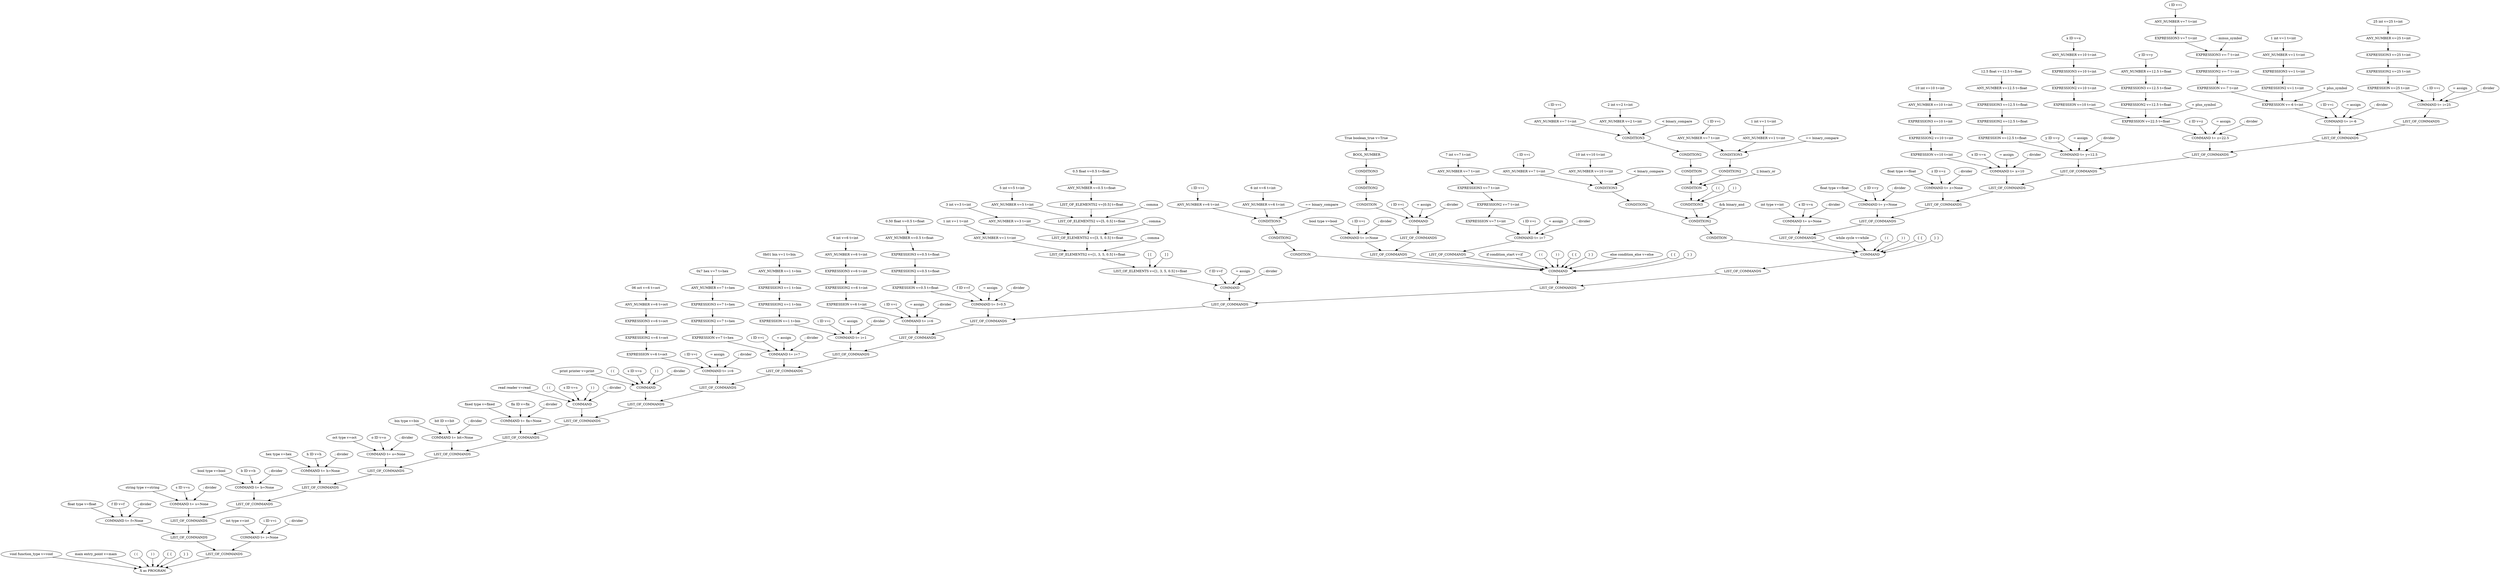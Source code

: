 // The Round Table
digraph {
	193 [label="X as COMMAND"]
	7 [label="int type v=int"]
	7 -> 193
	8 [label="i ID v=i"]
	8 -> 193
	9 [label="; divider"]
	9 -> 193
	194 [label="X as COMMAND"]
	12 [label="float type v=float"]
	12 -> 194
	13 [label="f ID v=f"]
	13 -> 194
	14 [label="; divider"]
	14 -> 194
	195 [label="X as COMMAND"]
	16 [label="string type v=string"]
	16 -> 195
	17 [label="s ID v=s"]
	17 -> 195
	18 [label="; divider"]
	18 -> 195
	196 [label="X as COMMAND"]
	20 [label="bool type v=bool"]
	20 -> 196
	21 [label="b ID v=b"]
	21 -> 196
	22 [label="; divider"]
	22 -> 196
	197 [label="X as COMMAND"]
	25 [label="hex type v=hex"]
	25 -> 197
	26 [label="h ID v=h"]
	26 -> 197
	27 [label="; divider"]
	27 -> 197
	198 [label="X as COMMAND"]
	29 [label="oct type v=oct"]
	29 -> 198
	30 [label="o ID v=o"]
	30 -> 198
	31 [label="; divider"]
	31 -> 198
	199 [label="X as COMMAND"]
	33 [label="bin type v=bin"]
	33 -> 199
	34 [label="bit ID v=bit"]
	34 -> 199
	35 [label="; divider"]
	35 -> 199
	200 [label="X as COMMAND"]
	37 [label="fixed type v=fixed"]
	37 -> 200
	38 [label="fix ID v=fix"]
	38 -> 200
	39 [label="; divider"]
	39 -> 200
	201 [label="X as COMMAND"]
	42 [label="read reader v=read"]
	42 -> 201
	43 [label="( ("]
	43 -> 201
	44 [label="s ID v=s"]
	44 -> 201
	45 [label=") )"]
	45 -> 201
	46 [label="; divider"]
	46 -> 201
	202 [label="X as COMMAND"]
	49 [label="print printer v=print"]
	49 -> 202
	50 [label="( ("]
	50 -> 202
	51 [label="s ID v=s"]
	51 -> 202
	52 [label=") )"]
	52 -> 202
	53 [label="; divider"]
	53 -> 202
	203 [label="X as ANY_NUMBER"]
	58 [label="06 oct v=6 t=oct"]
	58 -> 203
	204 [label="X as EXPRESSION3"]
	203 [label=" ANY_NUMBER v=6 t=oct"]
	203 -> 204
	205 [label="X as EXPRESSION2"]
	204 [label=" EXPRESSION3 v=6 t=oct"]
	204 -> 205
	206 [label="X as EXPRESSION"]
	205 [label=" EXPRESSION2 v=6 t=oct"]
	205 -> 206
	207 [label="X as COMMAND"]
	56 [label="i ID v=i"]
	56 -> 207
	57 [label="= assign"]
	57 -> 207
	206 [label=" EXPRESSION v=6 t=oct"]
	206 -> 207
	59 [label="; divider"]
	59 -> 207
	208 [label="X as ANY_NUMBER"]
	64 [label="0x7 hex v=7 t=hex"]
	64 -> 208
	209 [label="X as EXPRESSION3"]
	208 [label=" ANY_NUMBER v=7 t=hex"]
	208 -> 209
	210 [label="X as EXPRESSION2"]
	209 [label=" EXPRESSION3 v=7 t=hex"]
	209 -> 210
	211 [label="X as EXPRESSION"]
	210 [label=" EXPRESSION2 v=7 t=hex"]
	210 -> 211
	212 [label="X as COMMAND"]
	62 [label="i ID v=i"]
	62 -> 212
	63 [label="= assign"]
	63 -> 212
	211 [label=" EXPRESSION v=7 t=hex"]
	211 -> 212
	65 [label="; divider"]
	65 -> 212
	213 [label="X as ANY_NUMBER"]
	69 [label="0b01 bin v=1 t=bin"]
	69 -> 213
	214 [label="X as EXPRESSION3"]
	213 [label=" ANY_NUMBER v=1 t=bin"]
	213 -> 214
	215 [label="X as EXPRESSION2"]
	214 [label=" EXPRESSION3 v=1 t=bin"]
	214 -> 215
	216 [label="X as EXPRESSION"]
	215 [label=" EXPRESSION2 v=1 t=bin"]
	215 -> 216
	217 [label="X as COMMAND"]
	67 [label="i ID v=i"]
	67 -> 217
	68 [label="= assign"]
	68 -> 217
	216 [label=" EXPRESSION v=1 t=bin"]
	216 -> 217
	70 [label="; divider"]
	70 -> 217
	218 [label="X as ANY_NUMBER"]
	74 [label="6 int v=6 t=int"]
	74 -> 218
	219 [label="X as EXPRESSION3"]
	218 [label=" ANY_NUMBER v=6 t=int"]
	218 -> 219
	220 [label="X as EXPRESSION2"]
	219 [label=" EXPRESSION3 v=6 t=int"]
	219 -> 220
	221 [label="X as EXPRESSION"]
	220 [label=" EXPRESSION2 v=6 t=int"]
	220 -> 221
	222 [label="X as COMMAND"]
	72 [label="i ID v=i"]
	72 -> 222
	73 [label="= assign"]
	73 -> 222
	221 [label=" EXPRESSION v=6 t=int"]
	221 -> 222
	75 [label="; divider"]
	75 -> 222
	223 [label="X as ANY_NUMBER"]
	79 [label="0.50 float v=0.5 t=float"]
	79 -> 223
	224 [label="X as EXPRESSION3"]
	223 [label=" ANY_NUMBER v=0.5 t=float"]
	223 -> 224
	225 [label="X as EXPRESSION2"]
	224 [label=" EXPRESSION3 v=0.5 t=float"]
	224 -> 225
	226 [label="X as EXPRESSION"]
	225 [label=" EXPRESSION2 v=0.5 t=float"]
	225 -> 226
	227 [label="X as COMMAND"]
	77 [label="f ID v=f"]
	77 -> 227
	78 [label="= assign"]
	78 -> 227
	226 [label=" EXPRESSION v=0.5 t=float"]
	226 -> 227
	80 [label="; divider"]
	80 -> 227
	228 [label="X as ANY_NUMBER"]
	85 [label="1 int v=1 t=int"]
	85 -> 228
	229 [label="X as ANY_NUMBER"]
	87 [label="3 int v=3 t=int"]
	87 -> 229
	230 [label="X as ANY_NUMBER"]
	89 [label="5 int v=5 t=int"]
	89 -> 230
	231 [label="X as ANY_NUMBER"]
	91 [label="0.5 float v=0.5 t=float"]
	91 -> 231
	232 [label="X as LIST_OF_ELEMENTS2"]
	231 [label=" ANY_NUMBER v=0.5 t=float"]
	231 -> 232
	233 [label="X as LIST_OF_ELEMENTS2"]
	230 [label=" ANY_NUMBER v=5 t=int"]
	230 -> 233
	90 [label=", comma"]
	90 -> 233
	232 [label=" LIST_OF_ELEMENTS2 v=[0.5] t=float"]
	232 -> 233
	234 [label="X as LIST_OF_ELEMENTS2"]
	229 [label=" ANY_NUMBER v=3 t=int"]
	229 -> 234
	88 [label=", comma"]
	88 -> 234
	233 [label=" LIST_OF_ELEMENTS2 v=[5, 0.5] t=float"]
	233 -> 234
	235 [label="X as LIST_OF_ELEMENTS2"]
	228 [label=" ANY_NUMBER v=1 t=int"]
	228 -> 235
	86 [label=", comma"]
	86 -> 235
	234 [label=" LIST_OF_ELEMENTS2 v=[3, 5, 0.5] t=float"]
	234 -> 235
	236 [label="X as LIST_OF_ELEMENTS"]
	84 [label="[ ["]
	84 -> 236
	235 [label=" LIST_OF_ELEMENTS2 v=[1, 3, 5, 0.5] t=float"]
	235 -> 236
	92 [label="] ]"]
	92 -> 236
	237 [label="X as COMMAND"]
	82 [label="f ID v=f"]
	82 -> 237
	83 [label="= assign"]
	83 -> 237
	236 [label=" LIST_OF_ELEMENTS v=[1, 3, 5, 0.5] t=float"]
	236 -> 237
	93 [label="; divider"]
	93 -> 237
	238 [label="X as ANY_NUMBER"]
	98 [label="i ID v=i"]
	98 -> 238
	239 [label="X as ANY_NUMBER"]
	100 [label="6 int v=6 t=int"]
	100 -> 239
	240 [label="X as CONDITION3"]
	238 [label=" ANY_NUMBER v=6 t=int"]
	238 -> 240
	99 [label="== binary_compare"]
	99 -> 240
	239 [label=" ANY_NUMBER v=6 t=int"]
	239 -> 240
	241 [label="X as CONDITION2"]
	240 [label=" CONDITION3"]
	240 -> 241
	242 [label="X as CONDITION"]
	241 [label=" CONDITION2"]
	241 -> 242
	243 [label="X as COMMAND"]
	105 [label="bool type v=bool"]
	105 -> 243
	106 [label="i ID v=i"]
	106 -> 243
	107 [label="; divider"]
	107 -> 243
	244 [label="X as BOOL_NUMBER"]
	111 [label="True boolean_true v=True"]
	111 -> 244
	245 [label="X as CONDITION3"]
	244 [label=" BOOL_NUMBER"]
	244 -> 245
	246 [label="X as CONDITION2"]
	245 [label=" CONDITION3"]
	245 -> 246
	247 [label="X as CONDITION"]
	246 [label=" CONDITION2"]
	246 -> 247
	248 [label="X as COMMAND"]
	109 [label="i ID v=i"]
	109 -> 248
	110 [label="= assign"]
	110 -> 248
	247 [label=" CONDITION"]
	247 -> 248
	112 [label="; divider"]
	112 -> 248
	249 [label="X as LIST_OF_COMMANDS"]
	248 [label=" COMMAND"]
	248 -> 249
	250 [label="X as LIST_OF_COMMANDS"]
	243 [label=" COMMAND t= i=None"]
	243 -> 250
	249 [label=" LIST_OF_COMMANDS"]
	249 -> 250
	251 [label="X as ANY_NUMBER"]
	121 [label="7 int v=7 t=int"]
	121 -> 251
	252 [label="X as EXPRESSION3"]
	251 [label=" ANY_NUMBER v=7 t=int"]
	251 -> 252
	253 [label="X as EXPRESSION2"]
	252 [label=" EXPRESSION3 v=7 t=int"]
	252 -> 253
	254 [label="X as EXPRESSION"]
	253 [label=" EXPRESSION2 v=7 t=int"]
	253 -> 254
	255 [label="X as COMMAND"]
	119 [label="i ID v=i"]
	119 -> 255
	120 [label="= assign"]
	120 -> 255
	254 [label=" EXPRESSION v=7 t=int"]
	254 -> 255
	122 [label="; divider"]
	122 -> 255
	256 [label="X as LIST_OF_COMMANDS"]
	255 [label=" COMMAND t= i=7"]
	255 -> 256
	257 [label="X as COMMAND"]
	96 [label="if condition_start v=if"]
	96 -> 257
	97 [label="( ("]
	97 -> 257
	242 [label=" CONDITION"]
	242 -> 257
	101 [label=") )"]
	101 -> 257
	102 [label="{ {"]
	102 -> 257
	250 [label=" LIST_OF_COMMANDS"]
	250 -> 257
	114 [label="} }"]
	114 -> 257
	116 [label="else condition_else v=else"]
	116 -> 257
	117 [label="{ {"]
	117 -> 257
	256 [label=" LIST_OF_COMMANDS"]
	256 -> 257
	124 [label="} }"]
	124 -> 257
	258 [label="X as ANY_NUMBER"]
	129 [label="i ID v=i"]
	129 -> 258
	259 [label="X as ANY_NUMBER"]
	131 [label="10 int v=10 t=int"]
	131 -> 259
	260 [label="X as CONDITION3"]
	258 [label=" ANY_NUMBER v=7 t=int"]
	258 -> 260
	130 [label="< binary_compare"]
	130 -> 260
	259 [label=" ANY_NUMBER v=10 t=int"]
	259 -> 260
	261 [label="X as CONDITION2"]
	260 [label=" CONDITION3"]
	260 -> 261
	262 [label="X as ANY_NUMBER"]
	134 [label="i ID v=i"]
	134 -> 262
	263 [label="X as ANY_NUMBER"]
	136 [label="2 int v=2 t=int"]
	136 -> 263
	264 [label="X as CONDITION3"]
	262 [label=" ANY_NUMBER v=7 t=int"]
	262 -> 264
	135 [label="< binary_compare"]
	135 -> 264
	263 [label=" ANY_NUMBER v=2 t=int"]
	263 -> 264
	265 [label="X as CONDITION2"]
	264 [label=" CONDITION3"]
	264 -> 265
	266 [label="X as CONDITION"]
	265 [label=" CONDITION2"]
	265 -> 266
	267 [label="X as ANY_NUMBER"]
	138 [label="i ID v=i"]
	138 -> 267
	268 [label="X as ANY_NUMBER"]
	140 [label="1 int v=1 t=int"]
	140 -> 268
	269 [label="X as CONDITION3"]
	267 [label=" ANY_NUMBER v=7 t=int"]
	267 -> 269
	139 [label="== binary_compare"]
	139 -> 269
	268 [label=" ANY_NUMBER v=1 t=int"]
	268 -> 269
	270 [label="X as CONDITION2"]
	269 [label=" CONDITION3"]
	269 -> 270
	271 [label="X as CONDITION"]
	266 [label=" CONDITION"]
	266 -> 271
	137 [label="|| binary_or"]
	137 -> 271
	270 [label=" CONDITION2"]
	270 -> 271
	272 [label="X as CONDITION3"]
	133 [label="( ("]
	133 -> 272
	271 [label=" CONDITION"]
	271 -> 272
	141 [label=") )"]
	141 -> 272
	273 [label="X as CONDITION2"]
	261 [label=" CONDITION2"]
	261 -> 273
	132 [label="&& binary_and"]
	132 -> 273
	272 [label=" CONDITION3"]
	272 -> 273
	274 [label="X as CONDITION"]
	273 [label=" CONDITION2"]
	273 -> 274
	275 [label="X as COMMAND"]
	146 [label="int type v=int"]
	146 -> 275
	147 [label="x ID v=x"]
	147 -> 275
	148 [label="; divider"]
	148 -> 275
	276 [label="X as COMMAND"]
	150 [label="float type v=float"]
	150 -> 276
	151 [label="y ID v=y"]
	151 -> 276
	152 [label="; divider"]
	152 -> 276
	277 [label="X as COMMAND"]
	154 [label="float type v=float"]
	154 -> 277
	155 [label="z ID v=z"]
	155 -> 277
	156 [label="; divider"]
	156 -> 277
	278 [label="X as ANY_NUMBER"]
	160 [label="10 int v=10 t=int"]
	160 -> 278
	279 [label="X as EXPRESSION3"]
	278 [label=" ANY_NUMBER v=10 t=int"]
	278 -> 279
	280 [label="X as EXPRESSION2"]
	279 [label=" EXPRESSION3 v=10 t=int"]
	279 -> 280
	281 [label="X as EXPRESSION"]
	280 [label=" EXPRESSION2 v=10 t=int"]
	280 -> 281
	282 [label="X as COMMAND"]
	158 [label="x ID v=x"]
	158 -> 282
	159 [label="= assign"]
	159 -> 282
	281 [label=" EXPRESSION v=10 t=int"]
	281 -> 282
	161 [label="; divider"]
	161 -> 282
	283 [label="X as ANY_NUMBER"]
	165 [label="12.5 float v=12.5 t=float"]
	165 -> 283
	284 [label="X as EXPRESSION3"]
	283 [label=" ANY_NUMBER v=12.5 t=float"]
	283 -> 284
	285 [label="X as EXPRESSION2"]
	284 [label=" EXPRESSION3 v=12.5 t=float"]
	284 -> 285
	286 [label="X as EXPRESSION"]
	285 [label=" EXPRESSION2 v=12.5 t=float"]
	285 -> 286
	287 [label="X as COMMAND"]
	163 [label="y ID v=y"]
	163 -> 287
	164 [label="= assign"]
	164 -> 287
	286 [label=" EXPRESSION v=12.5 t=float"]
	286 -> 287
	166 [label="; divider"]
	166 -> 287
	288 [label="X as ANY_NUMBER"]
	170 [label="x ID v=x"]
	170 -> 288
	289 [label="X as EXPRESSION3"]
	288 [label=" ANY_NUMBER v=10 t=int"]
	288 -> 289
	290 [label="X as EXPRESSION2"]
	289 [label=" EXPRESSION3 v=10 t=int"]
	289 -> 290
	291 [label="X as EXPRESSION"]
	290 [label=" EXPRESSION2 v=10 t=int"]
	290 -> 291
	292 [label="X as ANY_NUMBER"]
	172 [label="y ID v=y"]
	172 -> 292
	293 [label="X as EXPRESSION3"]
	292 [label=" ANY_NUMBER v=12.5 t=float"]
	292 -> 293
	294 [label="X as EXPRESSION2"]
	293 [label=" EXPRESSION3 v=12.5 t=float"]
	293 -> 294
	295 [label="X as EXPRESSION"]
	291 [label=" EXPRESSION v=10 t=int"]
	291 -> 295
	171 [label="+ plus_symbol"]
	171 -> 295
	294 [label=" EXPRESSION2 v=12.5 t=float"]
	294 -> 295
	296 [label="X as COMMAND"]
	168 [label="z ID v=z"]
	168 -> 296
	169 [label="= assign"]
	169 -> 296
	295 [label=" EXPRESSION v=22.5 t=float"]
	295 -> 296
	173 [label="; divider"]
	173 -> 296
	297 [label="X as ANY_NUMBER"]
	179 [label="i ID v=i"]
	179 -> 297
	298 [label="X as EXPRESSION3"]
	297 [label=" ANY_NUMBER v=7 t=int"]
	297 -> 298
	299 [label="X as EXPRESSION3"]
	178 [label="- minus_symbol"]
	178 -> 299
	298 [label=" EXPRESSION3 v=7 t=int"]
	298 -> 299
	300 [label="X as EXPRESSION2"]
	299 [label=" EXPRESSION3 v=-7 t=int"]
	299 -> 300
	301 [label="X as EXPRESSION"]
	300 [label=" EXPRESSION2 v=-7 t=int"]
	300 -> 301
	302 [label="X as ANY_NUMBER"]
	181 [label="1 int v=1 t=int"]
	181 -> 302
	303 [label="X as EXPRESSION3"]
	302 [label=" ANY_NUMBER v=1 t=int"]
	302 -> 303
	304 [label="X as EXPRESSION2"]
	303 [label=" EXPRESSION3 v=1 t=int"]
	303 -> 304
	305 [label="X as EXPRESSION"]
	301 [label=" EXPRESSION v=-7 t=int"]
	301 -> 305
	180 [label="+ plus_symbol"]
	180 -> 305
	304 [label=" EXPRESSION2 v=1 t=int"]
	304 -> 305
	306 [label="X as COMMAND"]
	176 [label="i ID v=i"]
	176 -> 306
	177 [label="= assign"]
	177 -> 306
	305 [label=" EXPRESSION v=-6 t=int"]
	305 -> 306
	182 [label="; divider"]
	182 -> 306
	307 [label="X as ANY_NUMBER"]
	186 [label="25 int v=25 t=int"]
	186 -> 307
	308 [label="X as EXPRESSION3"]
	307 [label=" ANY_NUMBER v=25 t=int"]
	307 -> 308
	309 [label="X as EXPRESSION2"]
	308 [label=" EXPRESSION3 v=25 t=int"]
	308 -> 309
	310 [label="X as EXPRESSION"]
	309 [label=" EXPRESSION2 v=25 t=int"]
	309 -> 310
	311 [label="X as COMMAND"]
	184 [label="i ID v=i"]
	184 -> 311
	185 [label="= assign"]
	185 -> 311
	310 [label=" EXPRESSION v=25 t=int"]
	310 -> 311
	187 [label="; divider"]
	187 -> 311
	312 [label="X as LIST_OF_COMMANDS"]
	311 [label=" COMMAND t= i=25"]
	311 -> 312
	313 [label="X as LIST_OF_COMMANDS"]
	306 [label=" COMMAND t= i=-6"]
	306 -> 313
	312 [label=" LIST_OF_COMMANDS"]
	312 -> 313
	314 [label="X as LIST_OF_COMMANDS"]
	296 [label=" COMMAND t= z=22.5"]
	296 -> 314
	313 [label=" LIST_OF_COMMANDS"]
	313 -> 314
	315 [label="X as LIST_OF_COMMANDS"]
	287 [label=" COMMAND t= y=12.5"]
	287 -> 315
	314 [label=" LIST_OF_COMMANDS"]
	314 -> 315
	316 [label="X as LIST_OF_COMMANDS"]
	282 [label=" COMMAND t= x=10"]
	282 -> 316
	315 [label=" LIST_OF_COMMANDS"]
	315 -> 316
	317 [label="X as LIST_OF_COMMANDS"]
	277 [label=" COMMAND t= z=None"]
	277 -> 317
	316 [label=" LIST_OF_COMMANDS"]
	316 -> 317
	318 [label="X as LIST_OF_COMMANDS"]
	276 [label=" COMMAND t= y=None"]
	276 -> 318
	317 [label=" LIST_OF_COMMANDS"]
	317 -> 318
	319 [label="X as LIST_OF_COMMANDS"]
	275 [label=" COMMAND t= x=None"]
	275 -> 319
	318 [label=" LIST_OF_COMMANDS"]
	318 -> 319
	320 [label="X as COMMAND"]
	127 [label="while cycle v=while"]
	127 -> 320
	128 [label="( ("]
	128 -> 320
	274 [label=" CONDITION"]
	274 -> 320
	142 [label=") )"]
	142 -> 320
	143 [label="{ {"]
	143 -> 320
	319 [label=" LIST_OF_COMMANDS"]
	319 -> 320
	189 [label="} }"]
	189 -> 320
	321 [label="X as LIST_OF_COMMANDS"]
	320 [label=" COMMAND"]
	320 -> 321
	322 [label="X as LIST_OF_COMMANDS"]
	257 [label=" COMMAND"]
	257 -> 322
	321 [label=" LIST_OF_COMMANDS"]
	321 -> 322
	323 [label="X as LIST_OF_COMMANDS"]
	237 [label=" COMMAND"]
	237 -> 323
	322 [label=" LIST_OF_COMMANDS"]
	322 -> 323
	324 [label="X as LIST_OF_COMMANDS"]
	227 [label=" COMMAND t= f=0.5"]
	227 -> 324
	323 [label=" LIST_OF_COMMANDS"]
	323 -> 324
	325 [label="X as LIST_OF_COMMANDS"]
	222 [label=" COMMAND t= i=6"]
	222 -> 325
	324 [label=" LIST_OF_COMMANDS"]
	324 -> 325
	326 [label="X as LIST_OF_COMMANDS"]
	217 [label=" COMMAND t= i=1"]
	217 -> 326
	325 [label=" LIST_OF_COMMANDS"]
	325 -> 326
	327 [label="X as LIST_OF_COMMANDS"]
	212 [label=" COMMAND t= i=7"]
	212 -> 327
	326 [label=" LIST_OF_COMMANDS"]
	326 -> 327
	328 [label="X as LIST_OF_COMMANDS"]
	207 [label=" COMMAND t= i=6"]
	207 -> 328
	327 [label=" LIST_OF_COMMANDS"]
	327 -> 328
	329 [label="X as LIST_OF_COMMANDS"]
	202 [label=" COMMAND"]
	202 -> 329
	328 [label=" LIST_OF_COMMANDS"]
	328 -> 329
	330 [label="X as LIST_OF_COMMANDS"]
	201 [label=" COMMAND"]
	201 -> 330
	329 [label=" LIST_OF_COMMANDS"]
	329 -> 330
	331 [label="X as LIST_OF_COMMANDS"]
	200 [label=" COMMAND t= fix=None"]
	200 -> 331
	330 [label=" LIST_OF_COMMANDS"]
	330 -> 331
	332 [label="X as LIST_OF_COMMANDS"]
	199 [label=" COMMAND t= bit=None"]
	199 -> 332
	331 [label=" LIST_OF_COMMANDS"]
	331 -> 332
	333 [label="X as LIST_OF_COMMANDS"]
	198 [label=" COMMAND t= o=None"]
	198 -> 333
	332 [label=" LIST_OF_COMMANDS"]
	332 -> 333
	334 [label="X as LIST_OF_COMMANDS"]
	197 [label=" COMMAND t= h=None"]
	197 -> 334
	333 [label=" LIST_OF_COMMANDS"]
	333 -> 334
	335 [label="X as LIST_OF_COMMANDS"]
	196 [label=" COMMAND t= b=None"]
	196 -> 335
	334 [label=" LIST_OF_COMMANDS"]
	334 -> 335
	336 [label="X as LIST_OF_COMMANDS"]
	195 [label=" COMMAND t= s=None"]
	195 -> 336
	335 [label=" LIST_OF_COMMANDS"]
	335 -> 336
	337 [label="X as LIST_OF_COMMANDS"]
	194 [label=" COMMAND t= f=None"]
	194 -> 337
	336 [label=" LIST_OF_COMMANDS"]
	336 -> 337
	338 [label="X as LIST_OF_COMMANDS"]
	193 [label=" COMMAND t= i=None"]
	193 -> 338
	337 [label=" LIST_OF_COMMANDS"]
	337 -> 338
	339 [label="X as PROGRAM"]
	1 [label="void function_type v=void"]
	1 -> 339
	2 [label="main entry_point v=main"]
	2 -> 339
	3 [label="( ("]
	3 -> 339
	4 [label=") )"]
	4 -> 339
	5 [label="{ {"]
	5 -> 339
	338 [label=" LIST_OF_COMMANDS"]
	338 -> 339
	191 [label="} }"]
	191 -> 339
}
